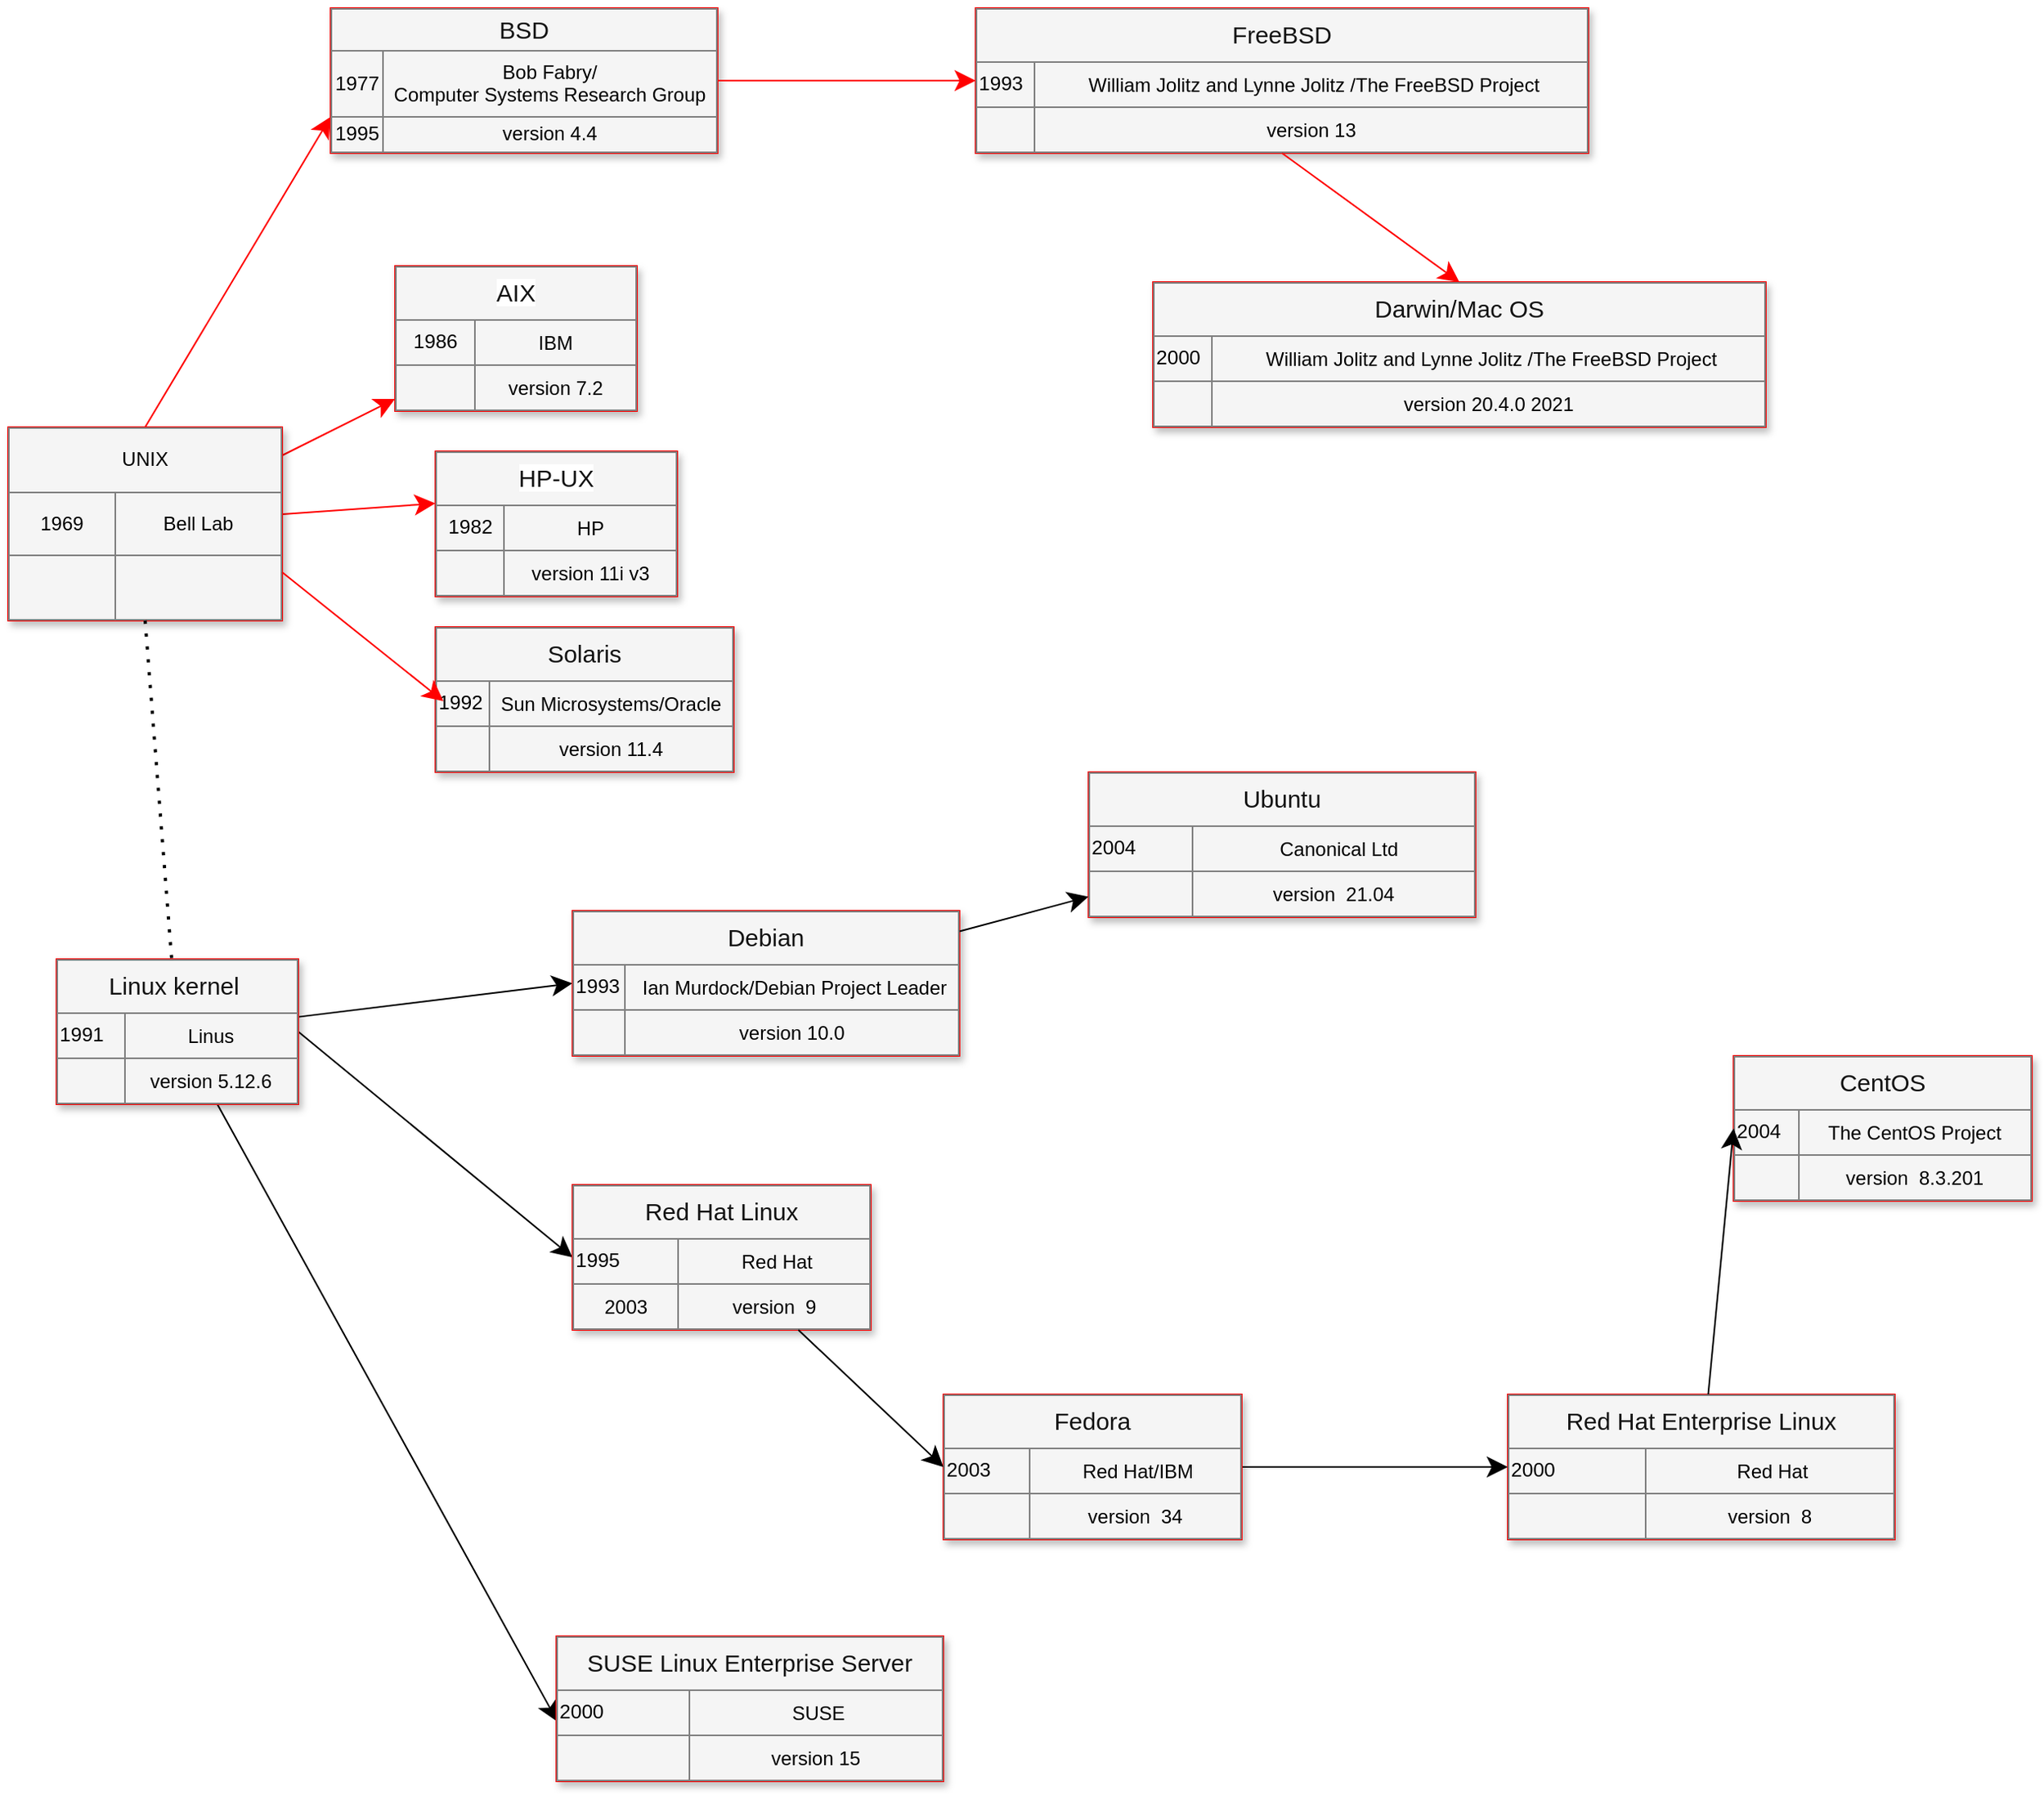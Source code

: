 <mxfile version="14.7.0" type="github">
  <diagram name="Page-1" id="9c096ad6-e400-ecc8-3e38-643d2caac077">
    <mxGraphModel dx="1125" dy="669" grid="1" gridSize="10" guides="1" tooltips="1" connect="1" arrows="1" fold="1" page="1" pageScale="1.5" pageWidth="1169" pageHeight="826" background="none" math="0" shadow="0">
      <root>
        <mxCell id="0" style=";html=1;" />
        <mxCell id="1" style=";html=1;" parent="0" />
        <mxCell id="3cfceab9cabfe5b9-22" style="edgeStyle=none;curved=1;html=1;startSize=10;endArrow=classic;endFill=1;endSize=10;strokeColor=#FF0000;strokeWidth=1;fontSize=12;" parent="1" source="30e23a8a0b95c500-1" target="3cfceab9cabfe5b9-9" edge="1">
          <mxGeometry relative="1" as="geometry" />
        </mxCell>
        <mxCell id="3cfceab9cabfe5b9-26" style="edgeStyle=none;curved=1;html=1;startSize=10;endArrow=classic;endFill=1;endSize=10;strokeColor=#FF0000;strokeWidth=1;fontSize=12;" parent="1" source="30e23a8a0b95c500-1" edge="1">
          <mxGeometry relative="1" as="geometry">
            <mxPoint x="315" y="467.294" as="targetPoint" />
          </mxGeometry>
        </mxCell>
        <mxCell id="30e23a8a0b95c500-1" value="&lt;table border=&quot;1&quot; width=&quot;100%&quot; style=&quot;width: 100% ; height: 100% ; border-collapse: collapse&quot;&gt;&lt;tbody&gt;&lt;tr&gt;&lt;td colspan=&quot;2&quot; align=&quot;center&quot;&gt;&lt;font style=&quot;font-size: 12px&quot;&gt;UNIX&lt;/font&gt;&lt;/td&gt;&lt;/tr&gt;&lt;tr&gt;&lt;td align=&quot;center&quot;&gt;&lt;font style=&quot;font-size: 12px&quot;&gt;1969&lt;/font&gt;&lt;/td&gt;&lt;td align=&quot;center&quot;&gt;&lt;font style=&quot;font-size: 12px&quot;&gt;Bell Lab&lt;/font&gt;&lt;/td&gt;&lt;/tr&gt;&lt;tr&gt;&lt;td align=&quot;center&quot;&gt;&lt;br&gt;&lt;/td&gt;&lt;td align=&quot;center&quot;&gt;&lt;/td&gt;&lt;/tr&gt;&lt;/tbody&gt;&lt;/table&gt;" style="text;html=1;strokeColor=#FF0000;fillColor=#f5f5f5;overflow=fill;rounded=0;shadow=1;fontSize=12;align=center;" parent="1" vertex="1">
          <mxGeometry x="50" y="420" width="170" height="120" as="geometry" />
        </mxCell>
        <mxCell id="3cfceab9cabfe5b9-9" value="&lt;table border=&quot;1&quot; width=&quot;100%&quot; style=&quot;width: 100% ; height: 100% ; border-collapse: collapse&quot;&gt;&lt;tbody&gt;&lt;tr&gt;&lt;td colspan=&quot;2&quot; align=&quot;center&quot;&gt;&lt;span style=&quot;color: rgb(18 , 18 , 18) ; font-family: , &amp;#34;blinkmacsystemfont&amp;#34; , &amp;#34;helvetica neue&amp;#34; , &amp;#34;pingfang sc&amp;#34; , &amp;#34;microsoft yahei&amp;#34; , &amp;#34;source han sans sc&amp;#34; , &amp;#34;noto sans cjk sc&amp;#34; , &amp;#34;wenquanyi micro hei&amp;#34; , sans-serif ; font-size: 15px ; background-color: rgb(255 , 255 , 255)&quot;&gt;AIX&lt;/span&gt;&lt;br&gt;&lt;/td&gt;&lt;/tr&gt;&lt;tr&gt;&lt;td align=&quot;center&quot;&gt;&lt;span style=&quot;font-family: sans-serif ; font-size: 12.32px ; text-align: left&quot;&gt;1986&lt;/span&gt;&lt;br&gt;&lt;/td&gt;&lt;td align=&quot;center&quot;&gt;IBM&lt;br&gt;&lt;/td&gt;&lt;/tr&gt;&lt;tr&gt;&lt;td align=&quot;center&quot;&gt;&lt;br&gt;&lt;/td&gt;&lt;td align=&quot;center&quot;&gt;&lt;font style=&quot;font-size: 12px&quot;&gt;version 7.2&lt;/font&gt;&lt;/td&gt;&lt;/tr&gt;&lt;/tbody&gt;&lt;/table&gt;" style="text;html=1;strokeColor=#FF0000;fillColor=#f5f5f5;overflow=fill;rounded=0;shadow=1;fontSize=12;align=center;" parent="1" vertex="1">
          <mxGeometry x="290" y="320" width="150" height="90" as="geometry" />
        </mxCell>
        <mxCell id="3cfceab9cabfe5b9-38" style="edgeStyle=none;curved=1;html=1;startSize=10;endArrow=classic;endFill=1;endSize=10;strokeWidth=1;fontSize=12;entryX=0.003;entryY=0.589;entryDx=0;entryDy=0;entryPerimeter=0;" parent="1" source="YBYzwV7j20CpPhmQ1m0J-6" target="YBYzwV7j20CpPhmQ1m0J-11" edge="1">
          <mxGeometry relative="1" as="geometry">
            <mxPoint x="352.435" y="830" as="sourcePoint" />
            <mxPoint x="564.565" y="1000" as="targetPoint" />
          </mxGeometry>
        </mxCell>
        <mxCell id="3cfceab9cabfe5b9-58" style="edgeStyle=none;curved=1;html=1;startSize=10;endArrow=classic;endFill=1;endSize=10;strokeWidth=1;fontSize=12;entryX=0;entryY=0.5;entryDx=0;entryDy=0;" parent="1" source="YBYzwV7j20CpPhmQ1m0J-6" target="YBYzwV7j20CpPhmQ1m0J-8" edge="1">
          <mxGeometry relative="1" as="geometry">
            <mxPoint x="390" y="789.92" as="sourcePoint" />
            <mxPoint x="630" y="770" as="targetPoint" />
          </mxGeometry>
        </mxCell>
        <mxCell id="3cfceab9cabfe5b9-56" style="edgeStyle=none;curved=1;html=1;startSize=10;endArrow=classic;endFill=1;endSize=10;strokeWidth=1;fontSize=12;exitX=1;exitY=0.5;exitDx=0;exitDy=0;entryX=0;entryY=0.5;entryDx=0;entryDy=0;" parent="1" source="YBYzwV7j20CpPhmQ1m0J-6" target="YBYzwV7j20CpPhmQ1m0J-10" edge="1">
          <mxGeometry relative="1" as="geometry">
            <mxPoint x="677" y="1004.925" as="sourcePoint" />
            <mxPoint x="862" y="943.075" as="targetPoint" />
          </mxGeometry>
        </mxCell>
        <mxCell id="YBYzwV7j20CpPhmQ1m0J-1" style="edgeStyle=orthogonalEdgeStyle;rounded=0;orthogonalLoop=1;jettySize=auto;html=1;exitX=0.5;exitY=1;exitDx=0;exitDy=0;" edge="1" parent="1" source="30e23a8a0b95c500-1" target="30e23a8a0b95c500-1">
          <mxGeometry relative="1" as="geometry" />
        </mxCell>
        <mxCell id="YBYzwV7j20CpPhmQ1m0J-3" value="&lt;table border=&quot;1&quot; width=&quot;100%&quot; style=&quot;width: 100% ; height: 100% ; border-collapse: collapse&quot;&gt;&lt;tbody&gt;&lt;tr&gt;&lt;td colspan=&quot;2&quot; align=&quot;center&quot;&gt;&lt;span style=&quot;color: rgb(18 , 18 , 18) ; font-family: , &amp;#34;blinkmacsystemfont&amp;#34; , &amp;#34;helvetica neue&amp;#34; , &amp;#34;pingfang sc&amp;#34; , &amp;#34;microsoft yahei&amp;#34; , &amp;#34;source han sans sc&amp;#34; , &amp;#34;noto sans cjk sc&amp;#34; , &amp;#34;wenquanyi micro hei&amp;#34; , sans-serif ; font-size: 15px ; background-color: rgb(255 , 255 , 255)&quot;&gt;HP-UX&lt;/span&gt;&lt;br&gt;&lt;/td&gt;&lt;/tr&gt;&lt;tr&gt;&lt;td align=&quot;center&quot;&gt;&lt;span style=&quot;font-family: sans-serif ; font-size: 12.32px ; text-align: left&quot;&gt;1982&lt;/span&gt;&lt;br&gt;&lt;/td&gt;&lt;td align=&quot;center&quot;&gt;HP&lt;/td&gt;&lt;/tr&gt;&lt;tr&gt;&lt;td align=&quot;center&quot;&gt;&lt;br&gt;&lt;/td&gt;&lt;td align=&quot;center&quot;&gt;version&amp;nbsp;11i v3&lt;br&gt;&lt;/td&gt;&lt;/tr&gt;&lt;/tbody&gt;&lt;/table&gt;" style="text;html=1;strokeColor=#FF0000;fillColor=#f5f5f5;overflow=fill;rounded=0;shadow=1;fontSize=12;align=center;" vertex="1" parent="1">
          <mxGeometry x="315" y="435" width="150" height="90" as="geometry" />
        </mxCell>
        <mxCell id="YBYzwV7j20CpPhmQ1m0J-4" value="&lt;table border=&quot;1&quot; width=&quot;100%&quot; style=&quot;width: 100% ; height: 100% ; border-collapse: collapse&quot;&gt;&lt;tbody&gt;&lt;tr&gt;&lt;td colspan=&quot;2&quot; align=&quot;center&quot;&gt;&lt;font color=&quot;#121212&quot;&gt;&lt;span style=&quot;font-size: 15px&quot;&gt;Solaris&lt;/span&gt;&lt;/font&gt;&lt;br&gt;&lt;/td&gt;&lt;/tr&gt;&lt;tr&gt;&lt;td align=&quot;center&quot; style=&quot;text-align: left&quot;&gt;&lt;font face=&quot;sans-serif&quot;&gt;&lt;span style=&quot;font-size: 12.32px&quot;&gt;1992&lt;/span&gt;&lt;/font&gt;&lt;br&gt;&lt;/td&gt;&lt;td align=&quot;center&quot;&gt;&lt;span&gt;	&lt;/span&gt;Sun Microsystems/Oracle&lt;br&gt;&lt;/td&gt;&lt;/tr&gt;&lt;tr&gt;&lt;td align=&quot;center&quot;&gt;&lt;br&gt;&lt;/td&gt;&lt;td align=&quot;center&quot;&gt;version&amp;nbsp;11.4&lt;br&gt;&lt;/td&gt;&lt;/tr&gt;&lt;/tbody&gt;&lt;/table&gt;" style="text;html=1;strokeColor=#FF0000;fillColor=#f5f5f5;overflow=fill;rounded=0;shadow=1;fontSize=12;align=center;" vertex="1" parent="1">
          <mxGeometry x="315" y="544" width="185" height="90" as="geometry" />
        </mxCell>
        <mxCell id="YBYzwV7j20CpPhmQ1m0J-5" style="edgeStyle=none;curved=1;html=1;startSize=10;endArrow=classic;endFill=1;endSize=10;strokeColor=#FF0000;strokeWidth=1;fontSize=12;exitX=1;exitY=0.75;exitDx=0;exitDy=0;" edge="1" parent="1" source="30e23a8a0b95c500-1">
          <mxGeometry relative="1" as="geometry">
            <mxPoint x="230" y="484" as="sourcePoint" />
            <mxPoint x="320" y="590" as="targetPoint" />
          </mxGeometry>
        </mxCell>
        <mxCell id="YBYzwV7j20CpPhmQ1m0J-6" value="&lt;table border=&quot;1&quot; width=&quot;100%&quot; style=&quot;width: 100% ; height: 100% ; border-collapse: collapse&quot;&gt;&lt;tbody&gt;&lt;tr&gt;&lt;td colspan=&quot;2&quot; align=&quot;center&quot;&gt;&lt;font color=&quot;#121212&quot;&gt;&lt;span style=&quot;font-size: 15px&quot;&gt;Linux&amp;nbsp;&lt;/span&gt;&lt;span style=&quot;font-size: 15px&quot;&gt;kernel&amp;nbsp;&lt;/span&gt;&lt;/font&gt;&lt;br&gt;&lt;/td&gt;&lt;/tr&gt;&lt;tr&gt;&lt;td align=&quot;center&quot; style=&quot;text-align: left&quot;&gt;&lt;font face=&quot;sans-serif&quot;&gt;&lt;span style=&quot;font-size: 12.32px&quot;&gt;1991&lt;/span&gt;&lt;/font&gt;&lt;br&gt;&lt;/td&gt;&lt;td align=&quot;center&quot;&gt;&lt;span&gt;	&lt;/span&gt;Linus&lt;br&gt;&lt;/td&gt;&lt;/tr&gt;&lt;tr&gt;&lt;td align=&quot;center&quot;&gt;&lt;br&gt;&lt;/td&gt;&lt;td align=&quot;center&quot;&gt;version 5.12.6&lt;br&gt;&lt;/td&gt;&lt;/tr&gt;&lt;/tbody&gt;&lt;/table&gt;" style="text;html=1;strokeColor=#FF0000;fillColor=#f5f5f5;overflow=fill;rounded=0;shadow=1;fontSize=12;align=center;" vertex="1" parent="1">
          <mxGeometry x="80" y="750" width="150" height="90" as="geometry" />
        </mxCell>
        <mxCell id="YBYzwV7j20CpPhmQ1m0J-7" value="" style="endArrow=none;dashed=1;html=1;dashPattern=1 3;strokeWidth=2;exitX=0.5;exitY=1;exitDx=0;exitDy=0;" edge="1" parent="1" source="30e23a8a0b95c500-1" target="YBYzwV7j20CpPhmQ1m0J-6">
          <mxGeometry width="50" height="50" relative="1" as="geometry">
            <mxPoint x="550" y="700" as="sourcePoint" />
            <mxPoint x="600" y="650" as="targetPoint" />
          </mxGeometry>
        </mxCell>
        <mxCell id="YBYzwV7j20CpPhmQ1m0J-8" value="&lt;table border=&quot;1&quot; width=&quot;100%&quot; style=&quot;width: 100% ; height: 100% ; border-collapse: collapse&quot;&gt;&lt;tbody&gt;&lt;tr&gt;&lt;td colspan=&quot;2&quot; align=&quot;center&quot;&gt;&lt;font color=&quot;#121212&quot;&gt;&lt;span style=&quot;font-size: 15px&quot;&gt;Debian&lt;/span&gt;&lt;/font&gt;&lt;br&gt;&lt;/td&gt;&lt;/tr&gt;&lt;tr&gt;&lt;td align=&quot;center&quot; style=&quot;text-align: left&quot;&gt;&lt;font face=&quot;sans-serif&quot;&gt;&lt;span style=&quot;font-size: 12.32px&quot;&gt;1993&lt;/span&gt;&lt;/font&gt;&lt;br&gt;&lt;/td&gt;&lt;td align=&quot;center&quot;&gt;&lt;span&gt;	&lt;/span&gt;&amp;nbsp;Ian Murdock/Debian Project Leader&lt;br&gt;&lt;/td&gt;&lt;/tr&gt;&lt;tr&gt;&lt;td align=&quot;center&quot;&gt;&lt;br&gt;&lt;/td&gt;&lt;td align=&quot;center&quot;&gt;version&amp;nbsp;10.0&lt;br&gt;&lt;/td&gt;&lt;/tr&gt;&lt;/tbody&gt;&lt;/table&gt;" style="text;html=1;strokeColor=#FF0000;fillColor=#f5f5f5;overflow=fill;rounded=0;shadow=1;fontSize=12;align=center;" vertex="1" parent="1">
          <mxGeometry x="400" y="720" width="240" height="90" as="geometry" />
        </mxCell>
        <mxCell id="YBYzwV7j20CpPhmQ1m0J-9" value="&lt;table border=&quot;1&quot; width=&quot;100%&quot; style=&quot;width: 100% ; height: 100% ; border-collapse: collapse&quot;&gt;&lt;tbody&gt;&lt;tr&gt;&lt;td colspan=&quot;2&quot; align=&quot;center&quot;&gt;&lt;font color=&quot;#121212&quot;&gt;&lt;span style=&quot;font-size: 15px&quot;&gt;Ubuntu&lt;/span&gt;&lt;/font&gt;&lt;br&gt;&lt;/td&gt;&lt;/tr&gt;&lt;tr&gt;&lt;td align=&quot;center&quot; style=&quot;text-align: left&quot;&gt;&lt;font face=&quot;sans-serif&quot;&gt;&lt;span style=&quot;font-size: 12.32px&quot;&gt;2004&lt;/span&gt;&lt;/font&gt;&lt;br&gt;&lt;/td&gt;&lt;td align=&quot;center&quot;&gt;&lt;span&gt;	&lt;/span&gt;&amp;nbsp;	Canonical Ltd&lt;br&gt;&lt;/td&gt;&lt;/tr&gt;&lt;tr&gt;&lt;td align=&quot;center&quot;&gt;&lt;br&gt;&lt;/td&gt;&lt;td align=&quot;center&quot;&gt;version&amp;nbsp; 21.04&lt;br&gt;&lt;/td&gt;&lt;/tr&gt;&lt;/tbody&gt;&lt;/table&gt;" style="text;html=1;strokeColor=#FF0000;fillColor=#f5f5f5;overflow=fill;rounded=0;shadow=1;fontSize=12;align=center;" vertex="1" parent="1">
          <mxGeometry x="720" y="634" width="240" height="90" as="geometry" />
        </mxCell>
        <mxCell id="YBYzwV7j20CpPhmQ1m0J-10" value="&lt;table border=&quot;1&quot; width=&quot;100%&quot; style=&quot;width: 100% ; height: 100% ; border-collapse: collapse&quot;&gt;&lt;tbody&gt;&lt;tr&gt;&lt;td colspan=&quot;2&quot; align=&quot;center&quot;&gt;&lt;font color=&quot;#121212&quot;&gt;&lt;span style=&quot;font-size: 15px&quot;&gt;Red Hat Linux&lt;/span&gt;&lt;/font&gt;&lt;br&gt;&lt;/td&gt;&lt;/tr&gt;&lt;tr&gt;&lt;td align=&quot;center&quot; style=&quot;text-align: left&quot;&gt;&lt;font face=&quot;sans-serif&quot;&gt;&lt;span style=&quot;font-size: 12.32px&quot;&gt;1995&lt;/span&gt;&lt;/font&gt;&lt;br&gt;&lt;/td&gt;&lt;td align=&quot;center&quot;&gt;&lt;span&gt;	&lt;/span&gt;&amp;nbsp;Red Hat&lt;br&gt;&lt;/td&gt;&lt;/tr&gt;&lt;tr&gt;&lt;td align=&quot;center&quot;&gt;2003&lt;/td&gt;&lt;td align=&quot;center&quot;&gt;version&amp;nbsp; 9&lt;br&gt;&lt;/td&gt;&lt;/tr&gt;&lt;/tbody&gt;&lt;/table&gt;" style="text;html=1;strokeColor=#FF0000;fillColor=#f5f5f5;overflow=fill;rounded=0;shadow=1;fontSize=12;align=center;" vertex="1" parent="1">
          <mxGeometry x="400" y="890" width="185" height="90" as="geometry" />
        </mxCell>
        <mxCell id="YBYzwV7j20CpPhmQ1m0J-11" value="&lt;table border=&quot;1&quot; width=&quot;100%&quot; style=&quot;width: 100% ; height: 100% ; border-collapse: collapse&quot;&gt;&lt;tbody&gt;&lt;tr&gt;&lt;td colspan=&quot;2&quot; align=&quot;center&quot;&gt;&lt;font color=&quot;#121212&quot;&gt;&lt;span style=&quot;font-size: 15px&quot;&gt;SUSE Linux Enterprise Server&lt;/span&gt;&lt;/font&gt;&lt;br&gt;&lt;/td&gt;&lt;/tr&gt;&lt;tr&gt;&lt;td align=&quot;center&quot; style=&quot;text-align: left&quot;&gt;&lt;font face=&quot;sans-serif&quot;&gt;&lt;span style=&quot;font-size: 12.32px&quot;&gt;2000&lt;/span&gt;&lt;/font&gt;&lt;/td&gt;&lt;td align=&quot;center&quot;&gt;&amp;nbsp;SUSE&lt;br&gt;&lt;/td&gt;&lt;/tr&gt;&lt;tr&gt;&lt;td align=&quot;center&quot;&gt;&lt;br&gt;&lt;/td&gt;&lt;td align=&quot;center&quot;&gt;version 15&lt;br&gt;&lt;/td&gt;&lt;/tr&gt;&lt;/tbody&gt;&lt;/table&gt;" style="text;html=1;strokeColor=#FF0000;fillColor=#f5f5f5;overflow=fill;rounded=0;shadow=1;fontSize=12;align=center;" vertex="1" parent="1">
          <mxGeometry x="390" y="1170" width="240" height="90" as="geometry" />
        </mxCell>
        <mxCell id="YBYzwV7j20CpPhmQ1m0J-12" style="edgeStyle=none;curved=1;html=1;startSize=10;endArrow=classic;endFill=1;endSize=10;strokeWidth=1;fontSize=12;" edge="1" parent="1" source="YBYzwV7j20CpPhmQ1m0J-8" target="YBYzwV7j20CpPhmQ1m0J-9">
          <mxGeometry relative="1" as="geometry">
            <mxPoint x="240" y="794.919" as="sourcePoint" />
            <mxPoint x="470" y="710" as="targetPoint" />
          </mxGeometry>
        </mxCell>
        <mxCell id="YBYzwV7j20CpPhmQ1m0J-13" value="&lt;table border=&quot;1&quot; width=&quot;100%&quot; style=&quot;width: 100% ; height: 100% ; border-collapse: collapse&quot;&gt;&lt;tbody&gt;&lt;tr&gt;&lt;td colspan=&quot;2&quot; align=&quot;center&quot;&gt;&lt;font color=&quot;#121212&quot;&gt;&lt;span style=&quot;font-size: 15px&quot;&gt;BSD&lt;/span&gt;&lt;/font&gt;&lt;br&gt;&lt;/td&gt;&lt;/tr&gt;&lt;tr&gt;&lt;td align=&quot;center&quot;&gt;&lt;span style=&quot;font-family: sans-serif ; font-size: 12.32px ; text-align: left&quot;&gt;1977&lt;/span&gt;&lt;br&gt;&lt;/td&gt;&lt;td align=&quot;center&quot;&gt;Bob Fabry/&lt;br&gt;Computer Systems Research Group&lt;br&gt;&lt;/td&gt;&lt;/tr&gt;&lt;tr&gt;&lt;td align=&quot;center&quot;&gt;&lt;span style=&quot;font-family: sans-serif ; font-size: 12.32px ; text-align: left&quot;&gt;1995&lt;/span&gt;&lt;br&gt;&lt;/td&gt;&lt;td align=&quot;center&quot;&gt;&lt;font style=&quot;font-size: 12px&quot;&gt;version 4.4&lt;/font&gt;&lt;/td&gt;&lt;/tr&gt;&lt;/tbody&gt;&lt;/table&gt;" style="text;html=1;strokeColor=#FF0000;fillColor=#f5f5f5;overflow=fill;rounded=0;shadow=1;fontSize=12;align=center;" vertex="1" parent="1">
          <mxGeometry x="250" y="160" width="240" height="90" as="geometry" />
        </mxCell>
        <mxCell id="YBYzwV7j20CpPhmQ1m0J-14" style="edgeStyle=none;curved=1;html=1;startSize=10;endArrow=classic;endFill=1;endSize=10;strokeColor=#FF0000;strokeWidth=1;fontSize=12;exitX=0.5;exitY=0;exitDx=0;exitDy=0;entryX=0;entryY=0.75;entryDx=0;entryDy=0;" edge="1" parent="1" source="30e23a8a0b95c500-1" target="YBYzwV7j20CpPhmQ1m0J-13">
          <mxGeometry relative="1" as="geometry">
            <mxPoint x="230" y="447.5" as="sourcePoint" />
            <mxPoint x="300" y="412.5" as="targetPoint" />
          </mxGeometry>
        </mxCell>
        <mxCell id="YBYzwV7j20CpPhmQ1m0J-15" style="edgeStyle=none;curved=1;html=1;startSize=10;endArrow=classic;endFill=1;endSize=10;strokeColor=#FF0000;strokeWidth=1;fontSize=12;entryX=0;entryY=0.5;entryDx=0;entryDy=0;" edge="1" parent="1" source="YBYzwV7j20CpPhmQ1m0J-13" target="YBYzwV7j20CpPhmQ1m0J-16">
          <mxGeometry relative="1" as="geometry">
            <mxPoint x="560" y="222.5" as="sourcePoint" />
            <mxPoint x="745" y="50.0" as="targetPoint" />
          </mxGeometry>
        </mxCell>
        <mxCell id="YBYzwV7j20CpPhmQ1m0J-16" value="&lt;table border=&quot;1&quot; width=&quot;100%&quot; style=&quot;width: 100% ; height: 100% ; border-collapse: collapse&quot;&gt;&lt;tbody&gt;&lt;tr&gt;&lt;td colspan=&quot;2&quot; align=&quot;center&quot;&gt;&lt;font color=&quot;#121212&quot;&gt;&lt;span style=&quot;font-size: 15px&quot;&gt;FreeBSD&lt;/span&gt;&lt;/font&gt;&lt;br&gt;&lt;/td&gt;&lt;/tr&gt;&lt;tr&gt;&lt;td align=&quot;center&quot; style=&quot;text-align: left&quot;&gt;&lt;font face=&quot;sans-serif&quot;&gt;&lt;span style=&quot;font-size: 12.32px&quot;&gt;1993&lt;/span&gt;&lt;/font&gt;&lt;br&gt;&lt;/td&gt;&lt;td align=&quot;center&quot;&gt;&amp;nbsp;William Jolitz and Lynne Jolitz /The FreeBSD Project&lt;br&gt;&lt;/td&gt;&lt;/tr&gt;&lt;tr&gt;&lt;td align=&quot;center&quot;&gt;&lt;br&gt;&lt;/td&gt;&lt;td align=&quot;center&quot;&gt;&lt;font style=&quot;font-size: 12px&quot;&gt;version 13&lt;/font&gt;&lt;/td&gt;&lt;/tr&gt;&lt;/tbody&gt;&lt;/table&gt;" style="text;html=1;strokeColor=#FF0000;fillColor=#f5f5f5;overflow=fill;rounded=0;shadow=1;fontSize=12;align=center;" vertex="1" parent="1">
          <mxGeometry x="650" y="160" width="380" height="90" as="geometry" />
        </mxCell>
        <mxCell id="YBYzwV7j20CpPhmQ1m0J-17" value="&lt;table border=&quot;1&quot; width=&quot;100%&quot; style=&quot;width: 100% ; height: 100% ; border-collapse: collapse&quot;&gt;&lt;tbody&gt;&lt;tr&gt;&lt;td colspan=&quot;2&quot; align=&quot;center&quot;&gt;&lt;font color=&quot;#121212&quot;&gt;&lt;span style=&quot;font-size: 15px&quot;&gt;Red Hat Enterprise Linux&lt;/span&gt;&lt;/font&gt;&lt;br&gt;&lt;/td&gt;&lt;/tr&gt;&lt;tr&gt;&lt;td align=&quot;center&quot; style=&quot;text-align: left&quot;&gt;&lt;font face=&quot;sans-serif&quot;&gt;&lt;span style=&quot;font-size: 12.32px&quot;&gt;2000&lt;/span&gt;&lt;/font&gt;&lt;br&gt;&lt;/td&gt;&lt;td align=&quot;center&quot;&gt;&lt;span&gt;	&lt;/span&gt;&amp;nbsp;Red Hat&lt;br&gt;&lt;/td&gt;&lt;/tr&gt;&lt;tr&gt;&lt;td align=&quot;center&quot;&gt;&lt;br&gt;&lt;/td&gt;&lt;td align=&quot;center&quot;&gt;version&amp;nbsp; 8&lt;br&gt;&lt;/td&gt;&lt;/tr&gt;&lt;/tbody&gt;&lt;/table&gt;" style="text;html=1;strokeColor=#FF0000;fillColor=#f5f5f5;overflow=fill;rounded=0;shadow=1;fontSize=12;align=center;" vertex="1" parent="1">
          <mxGeometry x="980" y="1020" width="240" height="90" as="geometry" />
        </mxCell>
        <mxCell id="YBYzwV7j20CpPhmQ1m0J-18" style="edgeStyle=none;curved=1;html=1;startSize=10;endArrow=classic;endFill=1;endSize=10;strokeWidth=1;fontSize=12;entryX=0;entryY=0.5;entryDx=0;entryDy=0;exitX=1;exitY=0.5;exitDx=0;exitDy=0;" edge="1" parent="1" source="YBYzwV7j20CpPhmQ1m0J-20" target="YBYzwV7j20CpPhmQ1m0J-17">
          <mxGeometry relative="1" as="geometry">
            <mxPoint x="240" y="805.0" as="sourcePoint" />
            <mxPoint x="475" y="935.0" as="targetPoint" />
          </mxGeometry>
        </mxCell>
        <mxCell id="YBYzwV7j20CpPhmQ1m0J-20" value="&lt;table border=&quot;1&quot; width=&quot;100%&quot; style=&quot;width: 100% ; height: 100% ; border-collapse: collapse&quot;&gt;&lt;tbody&gt;&lt;tr&gt;&lt;td colspan=&quot;2&quot; align=&quot;center&quot;&gt;&lt;font color=&quot;#121212&quot;&gt;&lt;span style=&quot;font-size: 15px&quot;&gt;Fedora&lt;/span&gt;&lt;/font&gt;&lt;br&gt;&lt;/td&gt;&lt;/tr&gt;&lt;tr&gt;&lt;td align=&quot;center&quot; style=&quot;text-align: left&quot;&gt;&lt;font face=&quot;sans-serif&quot;&gt;&lt;span style=&quot;font-size: 12.32px&quot;&gt;2003&lt;/span&gt;&lt;/font&gt;&lt;br&gt;&lt;/td&gt;&lt;td align=&quot;center&quot;&gt;&lt;span&gt;	&lt;/span&gt;&amp;nbsp;Red Hat/IBM&lt;br&gt;&lt;/td&gt;&lt;/tr&gt;&lt;tr&gt;&lt;td align=&quot;center&quot;&gt;&lt;br&gt;&lt;/td&gt;&lt;td align=&quot;center&quot;&gt;version&amp;nbsp; 34&lt;br&gt;&lt;/td&gt;&lt;/tr&gt;&lt;/tbody&gt;&lt;/table&gt;" style="text;html=1;strokeColor=#FF0000;fillColor=#f5f5f5;overflow=fill;rounded=0;shadow=1;fontSize=12;align=center;" vertex="1" parent="1">
          <mxGeometry x="630" y="1020" width="185" height="90" as="geometry" />
        </mxCell>
        <mxCell id="YBYzwV7j20CpPhmQ1m0J-21" style="edgeStyle=none;curved=1;html=1;startSize=10;endArrow=classic;endFill=1;endSize=10;strokeWidth=1;fontSize=12;entryX=0;entryY=0.5;entryDx=0;entryDy=0;" edge="1" parent="1" source="YBYzwV7j20CpPhmQ1m0J-10" target="YBYzwV7j20CpPhmQ1m0J-20">
          <mxGeometry relative="1" as="geometry">
            <mxPoint x="240" y="805.0" as="sourcePoint" />
            <mxPoint x="475" y="935.0" as="targetPoint" />
          </mxGeometry>
        </mxCell>
        <mxCell id="YBYzwV7j20CpPhmQ1m0J-22" value="&lt;table border=&quot;1&quot; width=&quot;100%&quot; style=&quot;width: 100% ; height: 100% ; border-collapse: collapse&quot;&gt;&lt;tbody&gt;&lt;tr&gt;&lt;td colspan=&quot;2&quot; align=&quot;center&quot;&gt;&lt;font color=&quot;#121212&quot;&gt;&lt;span style=&quot;font-size: 15px&quot;&gt;CentOS&lt;/span&gt;&lt;/font&gt;&lt;br&gt;&lt;/td&gt;&lt;/tr&gt;&lt;tr&gt;&lt;td align=&quot;center&quot; style=&quot;text-align: left&quot;&gt;&lt;font face=&quot;sans-serif&quot;&gt;&lt;span style=&quot;font-size: 12.32px&quot;&gt;2004&lt;/span&gt;&lt;/font&gt;&lt;br&gt;&lt;/td&gt;&lt;td align=&quot;center&quot;&gt;&lt;span&gt;	&lt;/span&gt;The CentOS Project&lt;br&gt;&lt;/td&gt;&lt;/tr&gt;&lt;tr&gt;&lt;td align=&quot;center&quot;&gt;&lt;br&gt;&lt;/td&gt;&lt;td align=&quot;center&quot;&gt;version&amp;nbsp; 8.3.201&lt;br&gt;&lt;/td&gt;&lt;/tr&gt;&lt;/tbody&gt;&lt;/table&gt;" style="text;html=1;strokeColor=#FF0000;fillColor=#f5f5f5;overflow=fill;rounded=0;shadow=1;fontSize=12;align=center;" vertex="1" parent="1">
          <mxGeometry x="1120" y="810" width="185" height="90" as="geometry" />
        </mxCell>
        <mxCell id="YBYzwV7j20CpPhmQ1m0J-23" style="edgeStyle=none;curved=1;html=1;startSize=10;endArrow=classic;endFill=1;endSize=10;strokeWidth=1;fontSize=12;entryX=0;entryY=0.5;entryDx=0;entryDy=0;" edge="1" parent="1" source="YBYzwV7j20CpPhmQ1m0J-17" target="YBYzwV7j20CpPhmQ1m0J-22">
          <mxGeometry relative="1" as="geometry">
            <mxPoint x="850" y="1070" as="sourcePoint" />
            <mxPoint x="410" y="945.0" as="targetPoint" />
          </mxGeometry>
        </mxCell>
        <mxCell id="YBYzwV7j20CpPhmQ1m0J-24" value="&lt;table border=&quot;1&quot; width=&quot;100%&quot; style=&quot;width: 100% ; height: 100% ; border-collapse: collapse&quot;&gt;&lt;tbody&gt;&lt;tr&gt;&lt;td colspan=&quot;2&quot; align=&quot;center&quot;&gt;&lt;font color=&quot;#121212&quot;&gt;&lt;span style=&quot;font-size: 15px&quot;&gt;Darwin/Mac OS&lt;/span&gt;&lt;/font&gt;&lt;br&gt;&lt;/td&gt;&lt;/tr&gt;&lt;tr&gt;&lt;td align=&quot;center&quot; style=&quot;text-align: left&quot;&gt;&lt;font face=&quot;sans-serif&quot;&gt;&lt;span style=&quot;font-size: 12.32px&quot;&gt;2000&lt;/span&gt;&lt;/font&gt;&lt;br&gt;&lt;/td&gt;&lt;td align=&quot;center&quot;&gt;&amp;nbsp;William Jolitz and Lynne Jolitz /The FreeBSD Project&lt;br&gt;&lt;/td&gt;&lt;/tr&gt;&lt;tr&gt;&lt;td align=&quot;center&quot;&gt;&lt;br&gt;&lt;/td&gt;&lt;td align=&quot;center&quot;&gt;&lt;font style=&quot;font-size: 12px&quot;&gt;version 20.4.0 2021&lt;/font&gt;&lt;/td&gt;&lt;/tr&gt;&lt;/tbody&gt;&lt;/table&gt;" style="text;html=1;strokeColor=#FF0000;fillColor=#f5f5f5;overflow=fill;rounded=0;shadow=1;fontSize=12;align=center;" vertex="1" parent="1">
          <mxGeometry x="760" y="330" width="380" height="90" as="geometry" />
        </mxCell>
        <mxCell id="YBYzwV7j20CpPhmQ1m0J-25" style="edgeStyle=none;curved=1;html=1;startSize=10;endArrow=classic;endFill=1;endSize=10;strokeColor=#FF0000;strokeWidth=1;fontSize=12;exitX=0.5;exitY=1;exitDx=0;exitDy=0;entryX=0.5;entryY=0;entryDx=0;entryDy=0;" edge="1" parent="1" source="YBYzwV7j20CpPhmQ1m0J-16" target="YBYzwV7j20CpPhmQ1m0J-24">
          <mxGeometry relative="1" as="geometry">
            <mxPoint x="570" y="232.5" as="sourcePoint" />
            <mxPoint x="680" y="235" as="targetPoint" />
          </mxGeometry>
        </mxCell>
      </root>
    </mxGraphModel>
  </diagram>
</mxfile>
